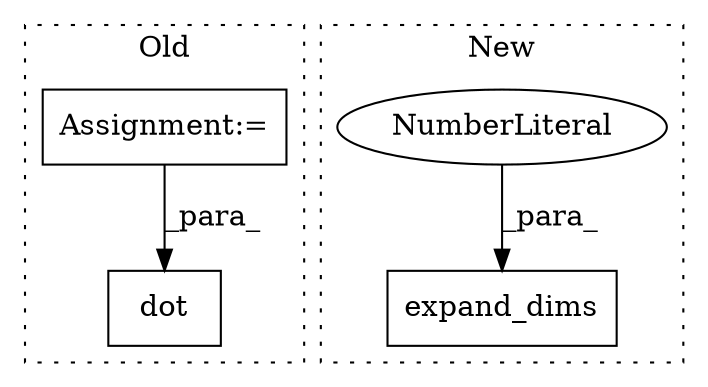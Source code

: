 digraph G {
subgraph cluster0 {
1 [label="dot" a="32" s="8669,8693" l="4,1" shape="box"];
4 [label="Assignment:=" a="7" s="8337" l="1" shape="box"];
label = "Old";
style="dotted";
}
subgraph cluster1 {
2 [label="expand_dims" a="32" s="8353,8373" l="12,1" shape="box"];
3 [label="NumberLiteral" a="34" s="8372" l="1" shape="ellipse"];
label = "New";
style="dotted";
}
3 -> 2 [label="_para_"];
4 -> 1 [label="_para_"];
}